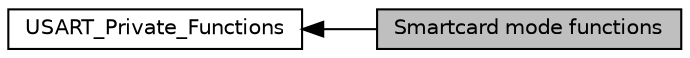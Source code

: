 digraph "Smartcard mode functions"
{
  edge [fontname="Helvetica",fontsize="10",labelfontname="Helvetica",labelfontsize="10"];
  node [fontname="Helvetica",fontsize="10",shape=record];
  rankdir=LR;
  Node0 [label="Smartcard mode functions",height=0.2,width=0.4,color="black", fillcolor="grey75", style="filled", fontcolor="black"];
  Node1 [label="USART_Private_Functions",height=0.2,width=0.4,color="black", fillcolor="white", style="filled",URL="$group___u_s_a_r_t___private___functions.html"];
  Node1->Node0 [shape=plaintext, dir="back", style="solid"];
}
